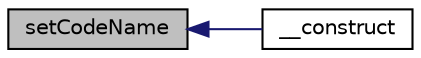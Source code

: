 digraph "setCodeName"
{
  edge [fontname="Helvetica",fontsize="10",labelfontname="Helvetica",labelfontsize="10"];
  node [fontname="Helvetica",fontsize="10",shape=record];
  rankdir="LR";
  Node605 [label="setCodeName",height=0.2,width=0.4,color="black", fillcolor="grey75", style="filled", fontcolor="black"];
  Node605 -> Node606 [dir="back",color="midnightblue",fontsize="10",style="solid",fontname="Helvetica"];
  Node606 [label="__construct",height=0.2,width=0.4,color="black", fillcolor="white", style="filled",URL="$class_p_h_p_excel___worksheet.html#aaa48e2ffa7f73575c9e3381337434316"];
}
